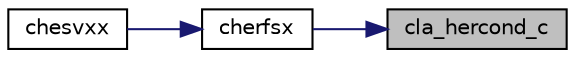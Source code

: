 digraph "cla_hercond_c"
{
 // LATEX_PDF_SIZE
  edge [fontname="Helvetica",fontsize="10",labelfontname="Helvetica",labelfontsize="10"];
  node [fontname="Helvetica",fontsize="10",shape=record];
  rankdir="RL";
  Node1 [label="cla_hercond_c",height=0.2,width=0.4,color="black", fillcolor="grey75", style="filled", fontcolor="black",tooltip="CLA_HERCOND_C computes the infinity norm condition number of op(A)*inv(diag(c)) for Hermitian indefin..."];
  Node1 -> Node2 [dir="back",color="midnightblue",fontsize="10",style="solid",fontname="Helvetica"];
  Node2 [label="cherfsx",height=0.2,width=0.4,color="black", fillcolor="white", style="filled",URL="$cherfsx_8f.html#ad731b6b72cf0a8e741748dc4eace0831",tooltip="CHERFSX"];
  Node2 -> Node3 [dir="back",color="midnightblue",fontsize="10",style="solid",fontname="Helvetica"];
  Node3 [label="chesvxx",height=0.2,width=0.4,color="black", fillcolor="white", style="filled",URL="$chesvxx_8f.html#a362015bddbaafb0fe959ee14a9b9785b",tooltip="CHESVXX computes the solution to system of linear equations A * X = B for HE matrices"];
}
